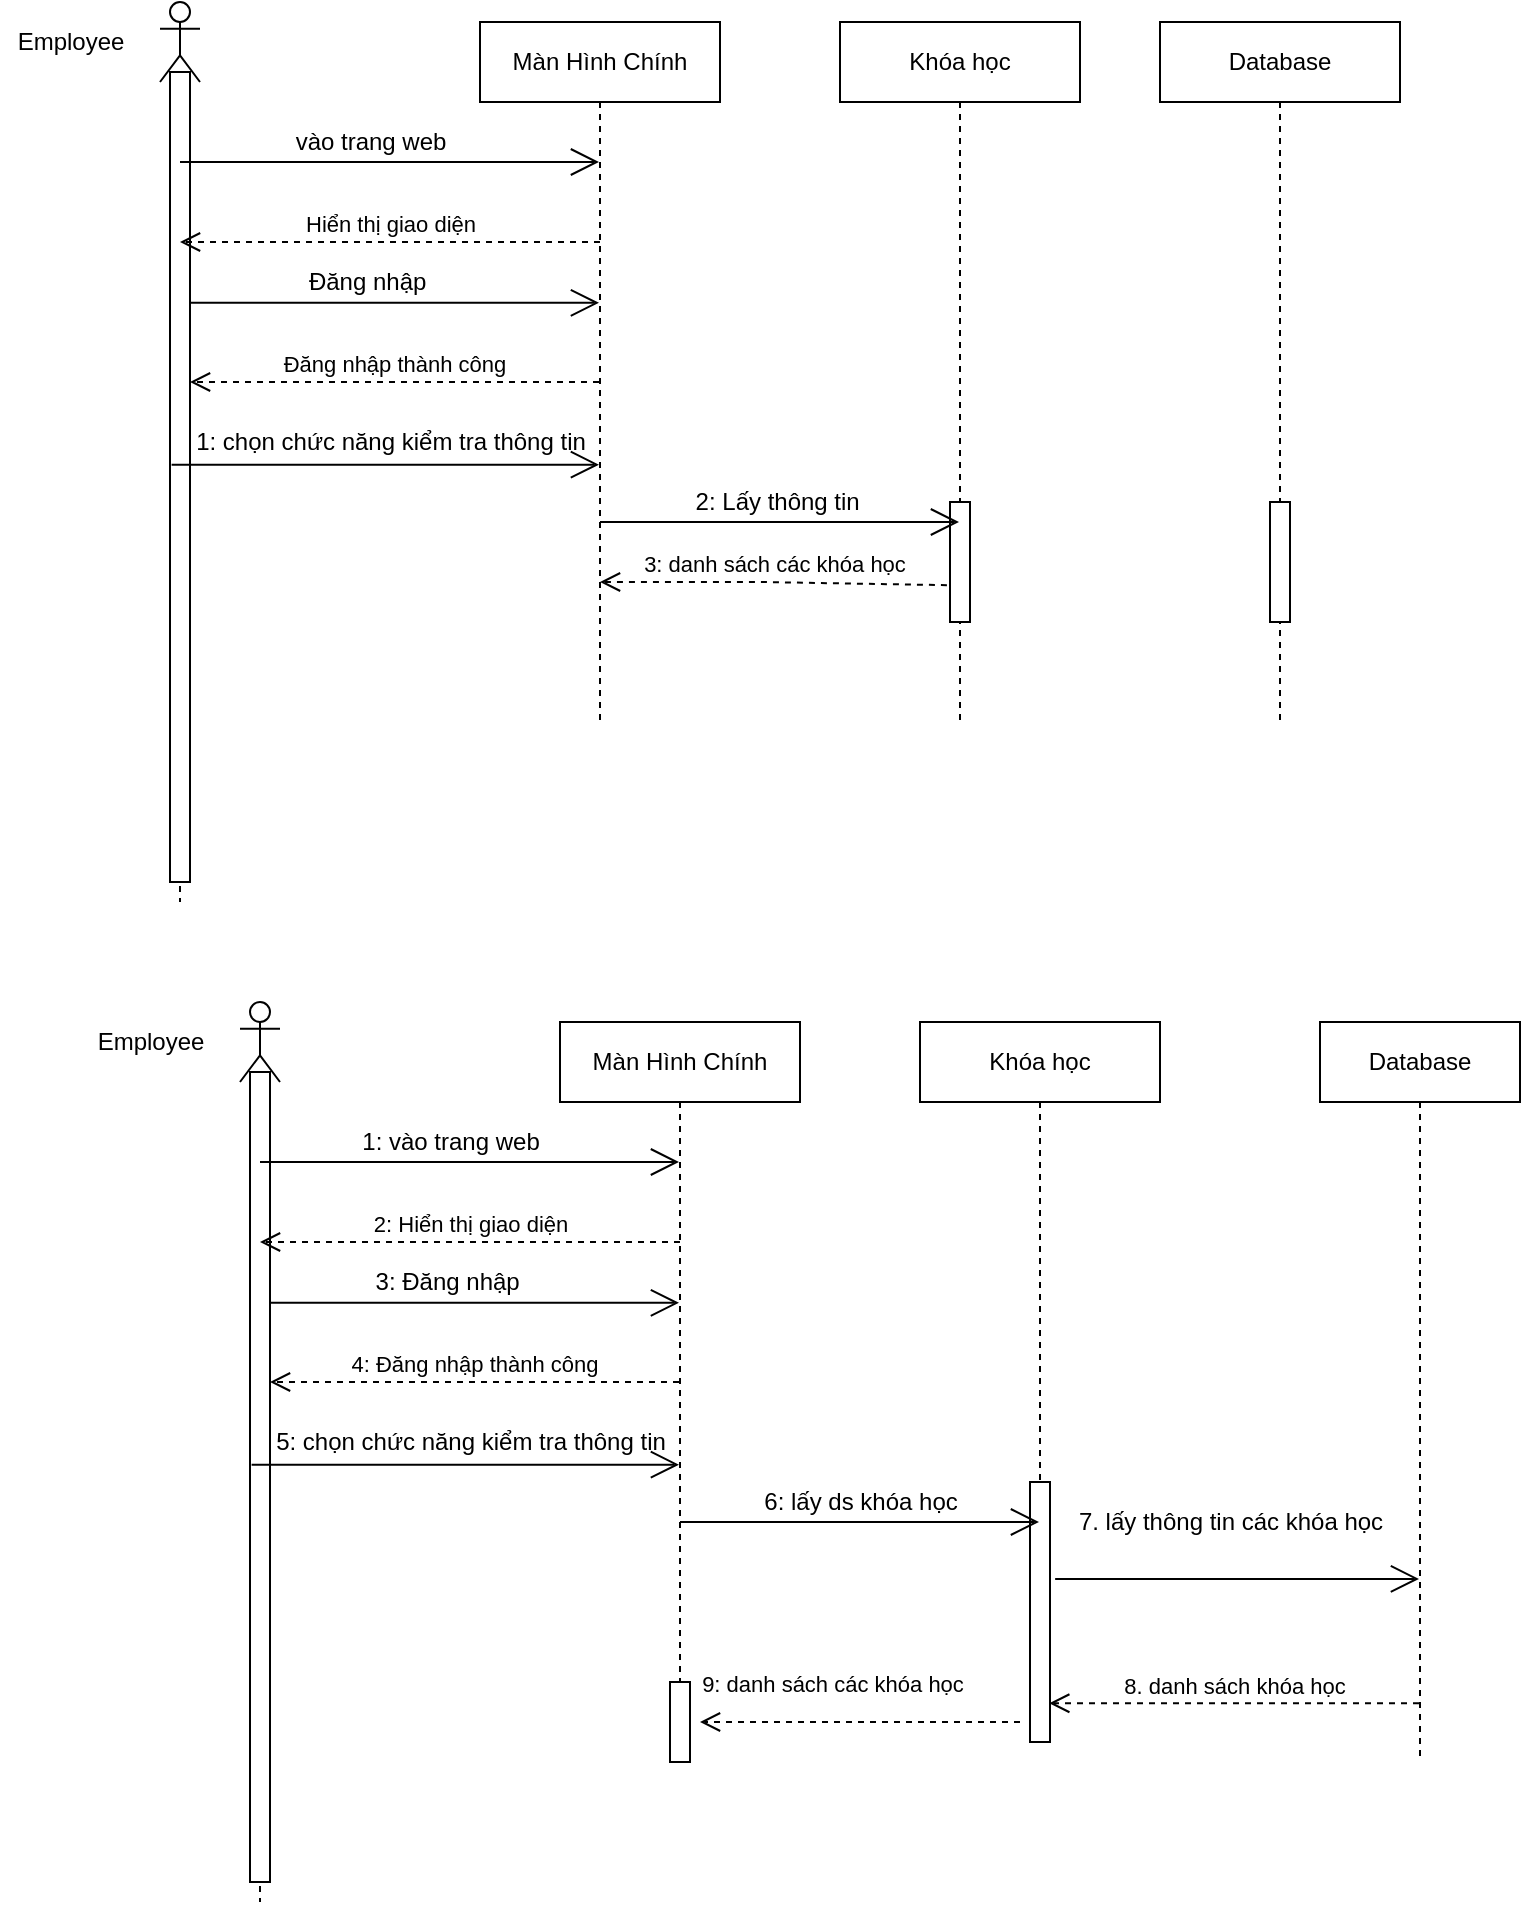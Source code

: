 <mxfile version="16.5.1" type="device"><diagram id="-JuLiq5X2uUlHHddJ-Om" name="Page-1"><mxGraphModel dx="1363" dy="643" grid="1" gridSize="10" guides="1" tooltips="1" connect="1" arrows="1" fold="1" page="1" pageScale="1" pageWidth="850" pageHeight="1100" math="0" shadow="0"><root><mxCell id="0"/><mxCell id="1" parent="0"/><mxCell id="YV1v5AJY-gMDTrZ6C2hB-5" value="Màn Hình Chính" style="shape=umlLifeline;perimeter=lifelinePerimeter;whiteSpace=wrap;html=1;container=1;collapsible=0;recursiveResize=0;outlineConnect=0;" vertex="1" parent="1"><mxGeometry x="310" y="220" width="120" height="350" as="geometry"/></mxCell><mxCell id="YV1v5AJY-gMDTrZ6C2hB-12" value="" style="shape=umlLifeline;participant=umlActor;perimeter=lifelinePerimeter;whiteSpace=wrap;html=1;container=1;collapsible=0;recursiveResize=0;verticalAlign=top;spacingTop=36;outlineConnect=0;" vertex="1" parent="1"><mxGeometry x="150" y="210" width="20" height="450" as="geometry"/></mxCell><mxCell id="YV1v5AJY-gMDTrZ6C2hB-21" value="" style="html=1;points=[];perimeter=orthogonalPerimeter;" vertex="1" parent="YV1v5AJY-gMDTrZ6C2hB-12"><mxGeometry x="5" y="35" width="10" height="405" as="geometry"/></mxCell><mxCell id="YV1v5AJY-gMDTrZ6C2hB-13" value="Employee" style="text;html=1;align=center;verticalAlign=middle;resizable=0;points=[];autosize=1;strokeColor=none;fillColor=none;" vertex="1" parent="1"><mxGeometry x="70" y="220" width="70" height="20" as="geometry"/></mxCell><mxCell id="YV1v5AJY-gMDTrZ6C2hB-14" value="Khóa học" style="shape=umlLifeline;perimeter=lifelinePerimeter;whiteSpace=wrap;html=1;container=1;collapsible=0;recursiveResize=0;outlineConnect=0;" vertex="1" parent="1"><mxGeometry x="490" y="220" width="120" height="350" as="geometry"/></mxCell><mxCell id="YV1v5AJY-gMDTrZ6C2hB-20" value="" style="html=1;points=[];perimeter=orthogonalPerimeter;" vertex="1" parent="YV1v5AJY-gMDTrZ6C2hB-14"><mxGeometry x="55" y="240" width="10" height="60" as="geometry"/></mxCell><mxCell id="YV1v5AJY-gMDTrZ6C2hB-15" value="" style="endArrow=open;endFill=1;endSize=12;html=1;rounded=0;exitX=-0.02;exitY=1.067;exitDx=0;exitDy=0;exitPerimeter=0;" edge="1" parent="1" source="YV1v5AJY-gMDTrZ6C2hB-16" target="YV1v5AJY-gMDTrZ6C2hB-5"><mxGeometry width="160" relative="1" as="geometry"><mxPoint x="340" y="580" as="sourcePoint"/><mxPoint x="370" y="580" as="targetPoint"/></mxGeometry></mxCell><mxCell id="YV1v5AJY-gMDTrZ6C2hB-16" value="1: chọn chức năng kiểm tra thông tin" style="text;html=1;align=center;verticalAlign=middle;resizable=0;points=[];autosize=1;strokeColor=none;fillColor=none;" vertex="1" parent="1"><mxGeometry x="160" y="420" width="210" height="20" as="geometry"/></mxCell><mxCell id="YV1v5AJY-gMDTrZ6C2hB-18" value="2: Lấy thông tin&amp;nbsp;" style="text;html=1;align=center;verticalAlign=middle;resizable=0;points=[];autosize=1;strokeColor=none;fillColor=none;" vertex="1" parent="1"><mxGeometry x="410" y="450" width="100" height="20" as="geometry"/></mxCell><mxCell id="YV1v5AJY-gMDTrZ6C2hB-19" value="3: danh sách các khóa học" style="html=1;verticalAlign=bottom;endArrow=open;dashed=1;endSize=8;rounded=0;exitX=-0.154;exitY=0.693;exitDx=0;exitDy=0;exitPerimeter=0;" edge="1" parent="1" source="YV1v5AJY-gMDTrZ6C2hB-20" target="YV1v5AJY-gMDTrZ6C2hB-5"><mxGeometry relative="1" as="geometry"><mxPoint x="540" y="640" as="sourcePoint"/><mxPoint x="310" y="710" as="targetPoint"/><Array as="points"><mxPoint x="450" y="500"/></Array></mxGeometry></mxCell><mxCell id="YV1v5AJY-gMDTrZ6C2hB-17" value="" style="endArrow=open;endFill=1;endSize=12;html=1;rounded=0;" edge="1" parent="1" source="YV1v5AJY-gMDTrZ6C2hB-5" target="YV1v5AJY-gMDTrZ6C2hB-14"><mxGeometry width="160" relative="1" as="geometry"><mxPoint x="370" y="360" as="sourcePoint"/><mxPoint x="540" y="360" as="targetPoint"/><Array as="points"><mxPoint x="450" y="470"/></Array></mxGeometry></mxCell><mxCell id="YV1v5AJY-gMDTrZ6C2hB-49" value="" style="endArrow=open;endFill=1;endSize=12;html=1;rounded=0;" edge="1" parent="1" target="YV1v5AJY-gMDTrZ6C2hB-5"><mxGeometry width="160" relative="1" as="geometry"><mxPoint x="160" y="290" as="sourcePoint"/><mxPoint x="320" y="290" as="targetPoint"/></mxGeometry></mxCell><mxCell id="YV1v5AJY-gMDTrZ6C2hB-50" value="vào trang web" style="text;html=1;align=center;verticalAlign=middle;resizable=0;points=[];autosize=1;strokeColor=none;fillColor=none;" vertex="1" parent="1"><mxGeometry x="210" y="270" width="90" height="20" as="geometry"/></mxCell><mxCell id="YV1v5AJY-gMDTrZ6C2hB-51" value="Hiển thị giao diện" style="html=1;verticalAlign=bottom;endArrow=open;dashed=1;endSize=8;rounded=0;" edge="1" parent="1" target="YV1v5AJY-gMDTrZ6C2hB-12"><mxGeometry relative="1" as="geometry"><mxPoint x="370" y="330" as="sourcePoint"/><mxPoint x="510" y="360" as="targetPoint"/></mxGeometry></mxCell><mxCell id="YV1v5AJY-gMDTrZ6C2hB-52" value="" style="endArrow=open;endFill=1;endSize=12;html=1;rounded=0;exitX=0.987;exitY=0.285;exitDx=0;exitDy=0;exitPerimeter=0;" edge="1" parent="1" source="YV1v5AJY-gMDTrZ6C2hB-21" target="YV1v5AJY-gMDTrZ6C2hB-5"><mxGeometry width="160" relative="1" as="geometry"><mxPoint x="210" y="350" as="sourcePoint"/><mxPoint x="370" y="350" as="targetPoint"/></mxGeometry></mxCell><mxCell id="YV1v5AJY-gMDTrZ6C2hB-53" value="Đăng nhập&amp;nbsp;" style="text;html=1;align=center;verticalAlign=middle;resizable=0;points=[];autosize=1;strokeColor=none;fillColor=none;" vertex="1" parent="1"><mxGeometry x="215" y="340" width="80" height="20" as="geometry"/></mxCell><mxCell id="YV1v5AJY-gMDTrZ6C2hB-55" value="Đăng nhập thành công" style="html=1;verticalAlign=bottom;endArrow=open;dashed=1;endSize=8;rounded=0;" edge="1" parent="1" source="YV1v5AJY-gMDTrZ6C2hB-5" target="YV1v5AJY-gMDTrZ6C2hB-21"><mxGeometry relative="1" as="geometry"><mxPoint x="340" y="380" as="sourcePoint"/><mxPoint x="260" y="380" as="targetPoint"/><Array as="points"><mxPoint x="280" y="400"/></Array></mxGeometry></mxCell><mxCell id="YV1v5AJY-gMDTrZ6C2hB-57" value="Màn Hình Chính" style="shape=umlLifeline;perimeter=lifelinePerimeter;whiteSpace=wrap;html=1;container=1;collapsible=0;recursiveResize=0;outlineConnect=0;" vertex="1" parent="1"><mxGeometry x="350" y="720" width="120" height="370" as="geometry"/></mxCell><mxCell id="YV1v5AJY-gMDTrZ6C2hB-81" value="" style="html=1;points=[];perimeter=orthogonalPerimeter;" vertex="1" parent="YV1v5AJY-gMDTrZ6C2hB-57"><mxGeometry x="55" y="330" width="10" height="40" as="geometry"/></mxCell><mxCell id="YV1v5AJY-gMDTrZ6C2hB-58" value="" style="shape=umlLifeline;participant=umlActor;perimeter=lifelinePerimeter;whiteSpace=wrap;html=1;container=1;collapsible=0;recursiveResize=0;verticalAlign=top;spacingTop=36;outlineConnect=0;" vertex="1" parent="1"><mxGeometry x="190" y="710" width="20" height="450" as="geometry"/></mxCell><mxCell id="YV1v5AJY-gMDTrZ6C2hB-59" value="" style="html=1;points=[];perimeter=orthogonalPerimeter;" vertex="1" parent="YV1v5AJY-gMDTrZ6C2hB-58"><mxGeometry x="5" y="35" width="10" height="405" as="geometry"/></mxCell><mxCell id="YV1v5AJY-gMDTrZ6C2hB-60" value="Employee" style="text;html=1;align=center;verticalAlign=middle;resizable=0;points=[];autosize=1;strokeColor=none;fillColor=none;" vertex="1" parent="1"><mxGeometry x="110" y="720" width="70" height="20" as="geometry"/></mxCell><mxCell id="YV1v5AJY-gMDTrZ6C2hB-61" value="Khóa học" style="shape=umlLifeline;perimeter=lifelinePerimeter;whiteSpace=wrap;html=1;container=1;collapsible=0;recursiveResize=0;outlineConnect=0;" vertex="1" parent="1"><mxGeometry x="530" y="720" width="120" height="360" as="geometry"/></mxCell><mxCell id="YV1v5AJY-gMDTrZ6C2hB-62" value="" style="html=1;points=[];perimeter=orthogonalPerimeter;" vertex="1" parent="YV1v5AJY-gMDTrZ6C2hB-61"><mxGeometry x="55" y="230" width="10" height="130" as="geometry"/></mxCell><mxCell id="YV1v5AJY-gMDTrZ6C2hB-63" value="" style="endArrow=open;endFill=1;endSize=12;html=1;rounded=0;exitX=-0.02;exitY=1.067;exitDx=0;exitDy=0;exitPerimeter=0;" edge="1" parent="1" source="YV1v5AJY-gMDTrZ6C2hB-64" target="YV1v5AJY-gMDTrZ6C2hB-57"><mxGeometry width="160" relative="1" as="geometry"><mxPoint x="380" y="1080" as="sourcePoint"/><mxPoint x="410" y="1080" as="targetPoint"/></mxGeometry></mxCell><mxCell id="YV1v5AJY-gMDTrZ6C2hB-64" value="5: chọn chức năng kiểm tra thông tin" style="text;html=1;align=center;verticalAlign=middle;resizable=0;points=[];autosize=1;strokeColor=none;fillColor=none;" vertex="1" parent="1"><mxGeometry x="200" y="920" width="210" height="20" as="geometry"/></mxCell><mxCell id="YV1v5AJY-gMDTrZ6C2hB-65" value="6: lấy ds khóa học" style="text;html=1;align=center;verticalAlign=middle;resizable=0;points=[];autosize=1;strokeColor=none;fillColor=none;" vertex="1" parent="1"><mxGeometry x="445" y="950" width="110" height="20" as="geometry"/></mxCell><mxCell id="YV1v5AJY-gMDTrZ6C2hB-66" value="9: danh sách các khóa học" style="html=1;verticalAlign=bottom;endArrow=open;dashed=1;endSize=8;rounded=0;" edge="1" parent="1"><mxGeometry x="0.173" y="-10" relative="1" as="geometry"><mxPoint x="580" y="1070" as="sourcePoint"/><mxPoint x="420" y="1070" as="targetPoint"/><Array as="points"><mxPoint x="550" y="1070"/><mxPoint x="510" y="1070"/><mxPoint x="490" y="1070"/></Array><mxPoint as="offset"/></mxGeometry></mxCell><mxCell id="YV1v5AJY-gMDTrZ6C2hB-67" value="" style="endArrow=open;endFill=1;endSize=12;html=1;rounded=0;" edge="1" parent="1" source="YV1v5AJY-gMDTrZ6C2hB-57" target="YV1v5AJY-gMDTrZ6C2hB-61"><mxGeometry width="160" relative="1" as="geometry"><mxPoint x="410" y="860" as="sourcePoint"/><mxPoint x="580" y="860" as="targetPoint"/><Array as="points"><mxPoint x="490" y="970"/></Array></mxGeometry></mxCell><mxCell id="YV1v5AJY-gMDTrZ6C2hB-68" value="" style="endArrow=open;endFill=1;endSize=12;html=1;rounded=0;" edge="1" parent="1" target="YV1v5AJY-gMDTrZ6C2hB-57"><mxGeometry width="160" relative="1" as="geometry"><mxPoint x="200" y="790" as="sourcePoint"/><mxPoint x="360" y="790" as="targetPoint"/></mxGeometry></mxCell><mxCell id="YV1v5AJY-gMDTrZ6C2hB-69" value="1: vào trang web" style="text;html=1;align=center;verticalAlign=middle;resizable=0;points=[];autosize=1;strokeColor=none;fillColor=none;" vertex="1" parent="1"><mxGeometry x="245" y="770" width="100" height="20" as="geometry"/></mxCell><mxCell id="YV1v5AJY-gMDTrZ6C2hB-70" value="2: Hiển thị giao diện" style="html=1;verticalAlign=bottom;endArrow=open;dashed=1;endSize=8;rounded=0;" edge="1" parent="1" target="YV1v5AJY-gMDTrZ6C2hB-58"><mxGeometry relative="1" as="geometry"><mxPoint x="410.0" y="830" as="sourcePoint"/><mxPoint x="550" y="860" as="targetPoint"/></mxGeometry></mxCell><mxCell id="YV1v5AJY-gMDTrZ6C2hB-71" value="" style="endArrow=open;endFill=1;endSize=12;html=1;rounded=0;exitX=0.987;exitY=0.285;exitDx=0;exitDy=0;exitPerimeter=0;" edge="1" parent="1" source="YV1v5AJY-gMDTrZ6C2hB-59" target="YV1v5AJY-gMDTrZ6C2hB-57"><mxGeometry width="160" relative="1" as="geometry"><mxPoint x="250" y="850" as="sourcePoint"/><mxPoint x="410" y="850" as="targetPoint"/></mxGeometry></mxCell><mxCell id="YV1v5AJY-gMDTrZ6C2hB-72" value="3: Đăng nhập&amp;nbsp;" style="text;html=1;align=center;verticalAlign=middle;resizable=0;points=[];autosize=1;strokeColor=none;fillColor=none;" vertex="1" parent="1"><mxGeometry x="250" y="840" width="90" height="20" as="geometry"/></mxCell><mxCell id="YV1v5AJY-gMDTrZ6C2hB-73" value="4: Đăng nhập thành công" style="html=1;verticalAlign=bottom;endArrow=open;dashed=1;endSize=8;rounded=0;" edge="1" parent="1" source="YV1v5AJY-gMDTrZ6C2hB-57" target="YV1v5AJY-gMDTrZ6C2hB-59"><mxGeometry relative="1" as="geometry"><mxPoint x="380" y="880" as="sourcePoint"/><mxPoint x="300" y="880" as="targetPoint"/><Array as="points"><mxPoint x="320" y="900"/></Array></mxGeometry></mxCell><mxCell id="YV1v5AJY-gMDTrZ6C2hB-74" value="Database" style="shape=umlLifeline;perimeter=lifelinePerimeter;whiteSpace=wrap;html=1;container=1;collapsible=0;recursiveResize=0;outlineConnect=0;" vertex="1" parent="1"><mxGeometry x="730" y="720" width="100" height="370" as="geometry"/></mxCell><mxCell id="YV1v5AJY-gMDTrZ6C2hB-76" value="Database" style="shape=umlLifeline;perimeter=lifelinePerimeter;whiteSpace=wrap;html=1;container=1;collapsible=0;recursiveResize=0;outlineConnect=0;" vertex="1" parent="1"><mxGeometry x="650" y="220" width="120" height="350" as="geometry"/></mxCell><mxCell id="YV1v5AJY-gMDTrZ6C2hB-77" value="" style="html=1;points=[];perimeter=orthogonalPerimeter;" vertex="1" parent="YV1v5AJY-gMDTrZ6C2hB-76"><mxGeometry x="55" y="240" width="10" height="60" as="geometry"/></mxCell><mxCell id="YV1v5AJY-gMDTrZ6C2hB-78" value="" style="endArrow=open;endFill=1;endSize=12;html=1;rounded=0;exitX=1.257;exitY=0.373;exitDx=0;exitDy=0;exitPerimeter=0;" edge="1" parent="1" source="YV1v5AJY-gMDTrZ6C2hB-62" target="YV1v5AJY-gMDTrZ6C2hB-74"><mxGeometry width="160" relative="1" as="geometry"><mxPoint x="580" y="960" as="sourcePoint"/><mxPoint x="740" y="960" as="targetPoint"/></mxGeometry></mxCell><mxCell id="YV1v5AJY-gMDTrZ6C2hB-79" value="7. lấy thông tin các khóa học" style="text;html=1;align=center;verticalAlign=middle;resizable=0;points=[];autosize=1;strokeColor=none;fillColor=none;" vertex="1" parent="1"><mxGeometry x="600" y="960" width="170" height="20" as="geometry"/></mxCell><mxCell id="YV1v5AJY-gMDTrZ6C2hB-80" value="8. danh sách khóa học" style="html=1;verticalAlign=bottom;endArrow=open;dashed=1;endSize=8;rounded=0;entryX=0.962;entryY=0.851;entryDx=0;entryDy=0;entryPerimeter=0;" edge="1" parent="1" source="YV1v5AJY-gMDTrZ6C2hB-74" target="YV1v5AJY-gMDTrZ6C2hB-62"><mxGeometry relative="1" as="geometry"><mxPoint x="650" y="880" as="sourcePoint"/><mxPoint x="570" y="880" as="targetPoint"/></mxGeometry></mxCell></root></mxGraphModel></diagram></mxfile>